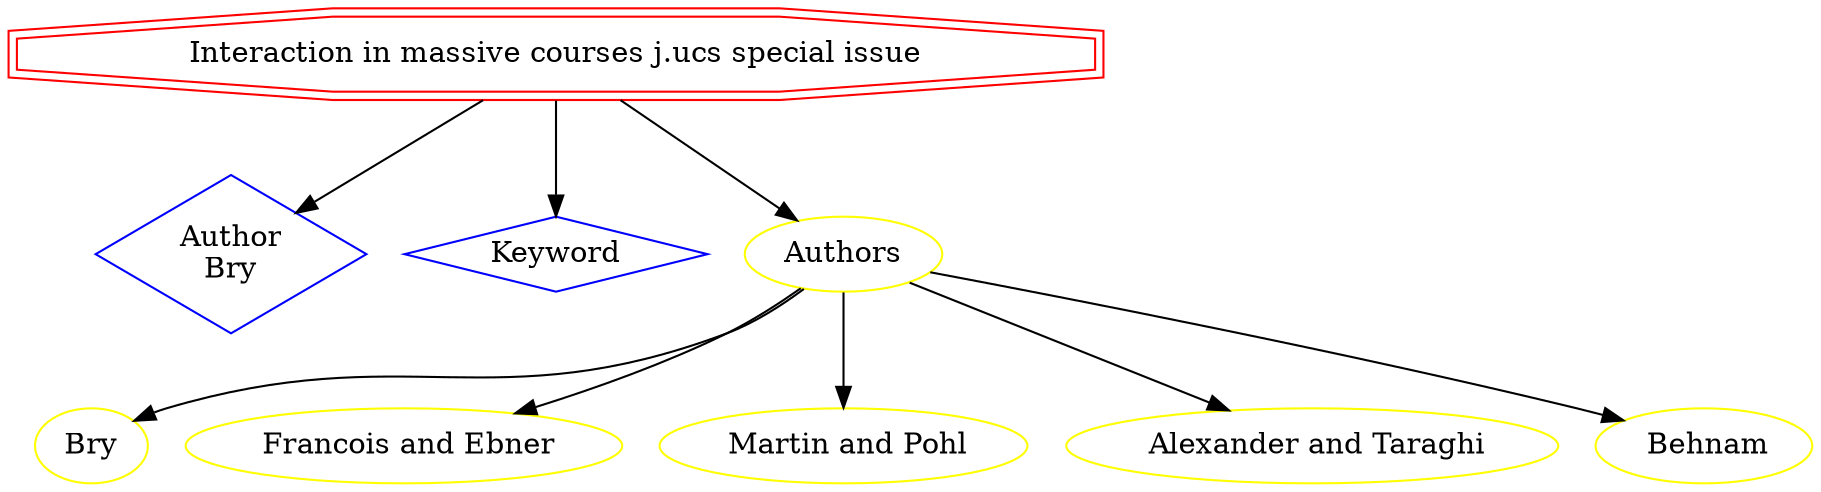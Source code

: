 strict digraph mind_map61 {
	node [color=red shape=doubleoctagon]
	"Interaction in massive courses j.ucs special issue"
	node [color=blue shape=diamond]
	"Author
Bry"
	Keyword
	"Interaction in massive courses j.ucs special issue" -> "Author
Bry"
	"Interaction in massive courses j.ucs special issue" -> Keyword
	node [color=yellow shape=ellipse]
	"Interaction in massive courses j.ucs special issue" -> Authors
	Authors -> Bry
	Authors -> " Francois and Ebner"
	Authors -> " Martin and Pohl"
	Authors -> " Alexander and Taraghi"
	Authors -> " Behnam"
}
